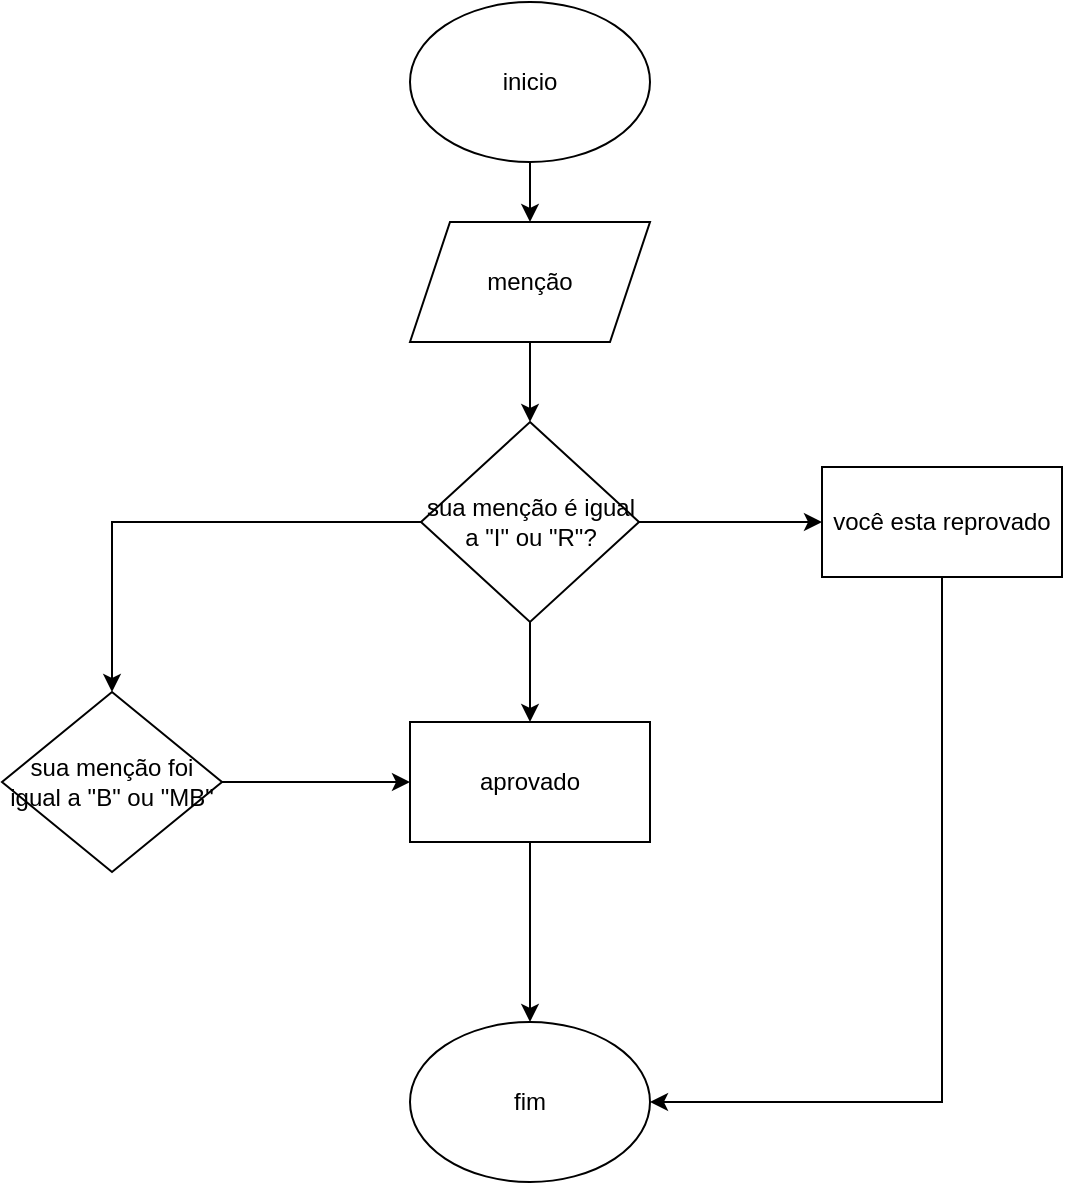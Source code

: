<mxfile version="21.5.0" type="device">
  <diagram name="Página-1" id="FkvN8VHucH-3UDO6zx6f">
    <mxGraphModel dx="1114" dy="584" grid="1" gridSize="10" guides="1" tooltips="1" connect="1" arrows="1" fold="1" page="1" pageScale="1" pageWidth="827" pageHeight="1169" math="0" shadow="0">
      <root>
        <mxCell id="0" />
        <mxCell id="1" parent="0" />
        <mxCell id="nTRkojDM7alF1QtBsdId-10" style="edgeStyle=orthogonalEdgeStyle;rounded=0;orthogonalLoop=1;jettySize=auto;html=1;exitX=0.5;exitY=1;exitDx=0;exitDy=0;" edge="1" parent="1" source="nTRkojDM7alF1QtBsdId-1" target="nTRkojDM7alF1QtBsdId-2">
          <mxGeometry relative="1" as="geometry" />
        </mxCell>
        <mxCell id="nTRkojDM7alF1QtBsdId-1" value="inicio" style="ellipse;whiteSpace=wrap;html=1;" vertex="1" parent="1">
          <mxGeometry x="354" y="50" width="120" height="80" as="geometry" />
        </mxCell>
        <mxCell id="nTRkojDM7alF1QtBsdId-11" style="edgeStyle=orthogonalEdgeStyle;rounded=0;orthogonalLoop=1;jettySize=auto;html=1;exitX=0.5;exitY=1;exitDx=0;exitDy=0;entryX=0.5;entryY=0;entryDx=0;entryDy=0;" edge="1" parent="1" source="nTRkojDM7alF1QtBsdId-2" target="nTRkojDM7alF1QtBsdId-3">
          <mxGeometry relative="1" as="geometry" />
        </mxCell>
        <mxCell id="nTRkojDM7alF1QtBsdId-2" value="menção" style="shape=parallelogram;perimeter=parallelogramPerimeter;whiteSpace=wrap;html=1;fixedSize=1;" vertex="1" parent="1">
          <mxGeometry x="354" y="160" width="120" height="60" as="geometry" />
        </mxCell>
        <mxCell id="nTRkojDM7alF1QtBsdId-12" style="edgeStyle=orthogonalEdgeStyle;rounded=0;orthogonalLoop=1;jettySize=auto;html=1;exitX=0.5;exitY=1;exitDx=0;exitDy=0;" edge="1" parent="1" source="nTRkojDM7alF1QtBsdId-3" target="nTRkojDM7alF1QtBsdId-8">
          <mxGeometry relative="1" as="geometry" />
        </mxCell>
        <mxCell id="nTRkojDM7alF1QtBsdId-14" style="edgeStyle=orthogonalEdgeStyle;rounded=0;orthogonalLoop=1;jettySize=auto;html=1;exitX=0;exitY=0.5;exitDx=0;exitDy=0;entryX=0.5;entryY=0;entryDx=0;entryDy=0;" edge="1" parent="1" source="nTRkojDM7alF1QtBsdId-3" target="nTRkojDM7alF1QtBsdId-6">
          <mxGeometry relative="1" as="geometry" />
        </mxCell>
        <mxCell id="nTRkojDM7alF1QtBsdId-15" style="edgeStyle=orthogonalEdgeStyle;rounded=0;orthogonalLoop=1;jettySize=auto;html=1;exitX=1;exitY=0.5;exitDx=0;exitDy=0;" edge="1" parent="1" source="nTRkojDM7alF1QtBsdId-3" target="nTRkojDM7alF1QtBsdId-5">
          <mxGeometry relative="1" as="geometry" />
        </mxCell>
        <mxCell id="nTRkojDM7alF1QtBsdId-3" value="sua menção é igual a &quot;I&quot; ou &quot;R&quot;?" style="rhombus;whiteSpace=wrap;html=1;" vertex="1" parent="1">
          <mxGeometry x="359.5" y="260" width="109" height="100" as="geometry" />
        </mxCell>
        <mxCell id="nTRkojDM7alF1QtBsdId-18" style="edgeStyle=orthogonalEdgeStyle;rounded=0;orthogonalLoop=1;jettySize=auto;html=1;exitX=0.5;exitY=1;exitDx=0;exitDy=0;entryX=1;entryY=0.5;entryDx=0;entryDy=0;" edge="1" parent="1" source="nTRkojDM7alF1QtBsdId-5" target="nTRkojDM7alF1QtBsdId-9">
          <mxGeometry relative="1" as="geometry" />
        </mxCell>
        <mxCell id="nTRkojDM7alF1QtBsdId-5" value="você esta reprovado" style="rounded=0;whiteSpace=wrap;html=1;" vertex="1" parent="1">
          <mxGeometry x="560" y="282.5" width="120" height="55" as="geometry" />
        </mxCell>
        <mxCell id="nTRkojDM7alF1QtBsdId-16" style="edgeStyle=orthogonalEdgeStyle;rounded=0;orthogonalLoop=1;jettySize=auto;html=1;exitX=1;exitY=0.5;exitDx=0;exitDy=0;entryX=0;entryY=0.5;entryDx=0;entryDy=0;" edge="1" parent="1" source="nTRkojDM7alF1QtBsdId-6" target="nTRkojDM7alF1QtBsdId-8">
          <mxGeometry relative="1" as="geometry" />
        </mxCell>
        <mxCell id="nTRkojDM7alF1QtBsdId-6" value="sua menção foi igual a &quot;B&quot; ou &quot;MB&quot;" style="rhombus;whiteSpace=wrap;html=1;" vertex="1" parent="1">
          <mxGeometry x="150" y="395" width="110" height="90" as="geometry" />
        </mxCell>
        <mxCell id="nTRkojDM7alF1QtBsdId-17" style="edgeStyle=orthogonalEdgeStyle;rounded=0;orthogonalLoop=1;jettySize=auto;html=1;exitX=0.5;exitY=1;exitDx=0;exitDy=0;" edge="1" parent="1" source="nTRkojDM7alF1QtBsdId-8" target="nTRkojDM7alF1QtBsdId-9">
          <mxGeometry relative="1" as="geometry" />
        </mxCell>
        <mxCell id="nTRkojDM7alF1QtBsdId-8" value="aprovado" style="rounded=0;whiteSpace=wrap;html=1;" vertex="1" parent="1">
          <mxGeometry x="354" y="410" width="120" height="60" as="geometry" />
        </mxCell>
        <mxCell id="nTRkojDM7alF1QtBsdId-9" value="fim" style="ellipse;whiteSpace=wrap;html=1;" vertex="1" parent="1">
          <mxGeometry x="354" y="560" width="120" height="80" as="geometry" />
        </mxCell>
      </root>
    </mxGraphModel>
  </diagram>
</mxfile>
